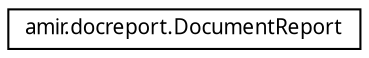 digraph "Graphical Class Hierarchy"
{
 // LATEX_PDF_SIZE
  edge [fontname="FreeSans.ttf",fontsize="10",labelfontname="FreeSans.ttf",labelfontsize="10"];
  node [fontname="FreeSans.ttf",fontsize="10",shape=record];
  rankdir="LR";
  Node0 [label="amir.docreport.DocumentReport",height=0.2,width=0.4,color="black", fillcolor="white", style="filled",URL="$classamir_1_1docreport_1_1_document_report.html",tooltip=" "];
}
